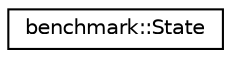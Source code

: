 digraph "Graphical Class Hierarchy"
{
 // LATEX_PDF_SIZE
  edge [fontname="Helvetica",fontsize="10",labelfontname="Helvetica",labelfontsize="10"];
  node [fontname="Helvetica",fontsize="10",shape=record];
  rankdir="LR";
  Node0 [label="benchmark::State",height=0.2,width=0.4,color="black", fillcolor="white", style="filled",URL="$classbenchmark_1_1State.html",tooltip=" "];
}

